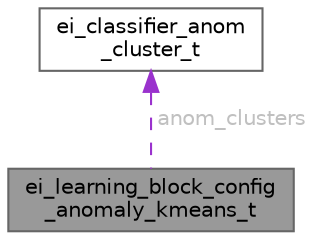 digraph "ei_learning_block_config_anomaly_kmeans_t"
{
 // LATEX_PDF_SIZE
  bgcolor="transparent";
  edge [fontname=Helvetica,fontsize=10,labelfontname=Helvetica,labelfontsize=10];
  node [fontname=Helvetica,fontsize=10,shape=box,height=0.2,width=0.4];
  Node1 [id="Node000001",label="ei_learning_block_config\l_anomaly_kmeans_t",height=0.2,width=0.4,color="gray40", fillcolor="grey60", style="filled", fontcolor="black",tooltip=" "];
  Node2 -> Node1 [id="edge2_Node000001_Node000002",dir="back",color="darkorchid3",style="dashed",tooltip=" ",label=" anom_clusters",fontcolor="grey" ];
  Node2 [id="Node000002",label="ei_classifier_anom\l_cluster_t",height=0.2,width=0.4,color="gray40", fillcolor="white", style="filled",URL="$structei__classifier__anom__cluster__t.html",tooltip=" "];
}
